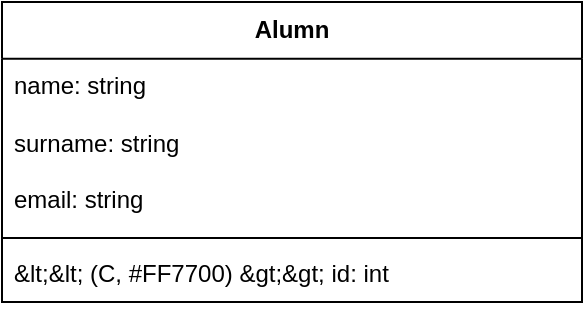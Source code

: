<mxfile version="23.1.4" type="github">
  <diagram name="Página-1" id="L9Hy-lPy9pak_FFDsu_S">
    <mxGraphModel>
      <root>
        <mxCell id="0" />
        <mxCell id="1" parent="0" />
        <mxCell id="2" value="Alumn" style="swimlane;fontStyle=1;align=center;verticalAlign=top;childLayout=stackLayout;horizontal=1;startSize=28.4;horizontalStack=0;resizeParent=1;resizeParentMax=0;resizeLast=0;collapsible=0;marginBottom=0;" vertex="1" parent="1">
          <mxGeometry x="8" y="8" width="290" height="150" as="geometry" />
        </mxCell>
        <mxCell id="3" value="name: string" style="text;strokeColor=none;fillColor=none;align=left;verticalAlign=top;spacingLeft=4;spacingRight=4;overflow=hidden;rotatable=0;points=[[0,0.5],[1,0.5]];portConstraint=eastwest;" vertex="1" parent="2">
          <mxGeometry y="28" width="290" height="28" as="geometry" />
        </mxCell>
        <mxCell id="4" value="surname: string" style="text;strokeColor=none;fillColor=none;align=left;verticalAlign=top;spacingLeft=4;spacingRight=4;overflow=hidden;rotatable=0;points=[[0,0.5],[1,0.5]];portConstraint=eastwest;" vertex="1" parent="2">
          <mxGeometry y="57" width="290" height="28" as="geometry" />
        </mxCell>
        <mxCell id="5" value="email: string" style="text;strokeColor=none;fillColor=none;align=left;verticalAlign=top;spacingLeft=4;spacingRight=4;overflow=hidden;rotatable=0;points=[[0,0.5],[1,0.5]];portConstraint=eastwest;" vertex="1" parent="2">
          <mxGeometry y="85" width="290" height="28" as="geometry" />
        </mxCell>
        <mxCell id="6" style="line;strokeWidth=1;fillColor=none;align=left;verticalAlign=middle;spacingTop=-1;spacingLeft=3;spacingRight=3;rotatable=0;labelPosition=right;points=[];portConstraint=eastwest;strokeColor=inherit;" vertex="1" parent="2">
          <mxGeometry y="114" width="290" height="8" as="geometry" />
        </mxCell>
        <mxCell id="7" value="&amp;lt;&amp;lt; (C, #FF7700) &amp;gt;&amp;gt; id: int" style="text;strokeColor=none;fillColor=none;align=left;verticalAlign=top;spacingLeft=4;spacingRight=4;overflow=hidden;rotatable=0;points=[[0,0.5],[1,0.5]];portConstraint=eastwest;" vertex="1" parent="2">
          <mxGeometry y="122" width="290" height="28" as="geometry" />
        </mxCell>
      </root>
    </mxGraphModel>
  </diagram>
</mxfile>
